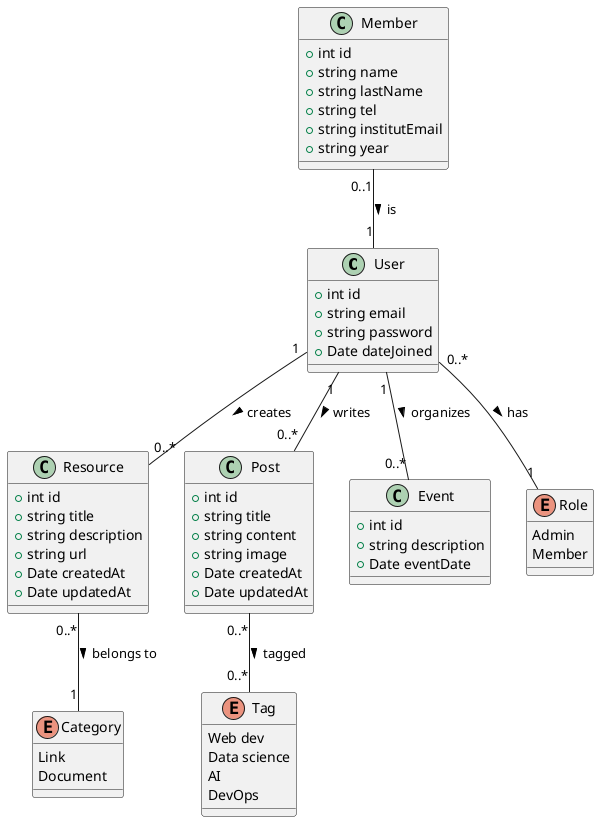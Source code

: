 @startuml

class User {
  +int id
  +string email
  +string password
  +Date dateJoined
}

class Member {
  +int id
  +string name
  +string lastName
  +string tel
  +string institutEmail
  +string year
}

class Resource {
  +int id
  +string title
  +string description
  +string url
  +Date createdAt
  +Date updatedAt
}

class Post {
  +int id
  +string title
  +string content
  +string image
  +Date createdAt
  +Date updatedAt
}

class Event {
  +int id
  +string description
  +Date eventDate
}

enum Role {
  Admin
  Member
}

enum Category {
  Link
  Document
}

enum Tag {
  Web dev
  Data science
  AI
  DevOps
}

User "1" -- "0..*" Resource : creates >
User "1" -- "0..*" Post : writes >
User "1" -- "0..*" Event : organizes >
Member "0..1" -- "1" User : is >
Resource "0..*" -- "1" Category : belongs to >
Post "0..*" -- "0..*" Tag : tagged >
User "0..*" -- "1" Role : has >

@enduml